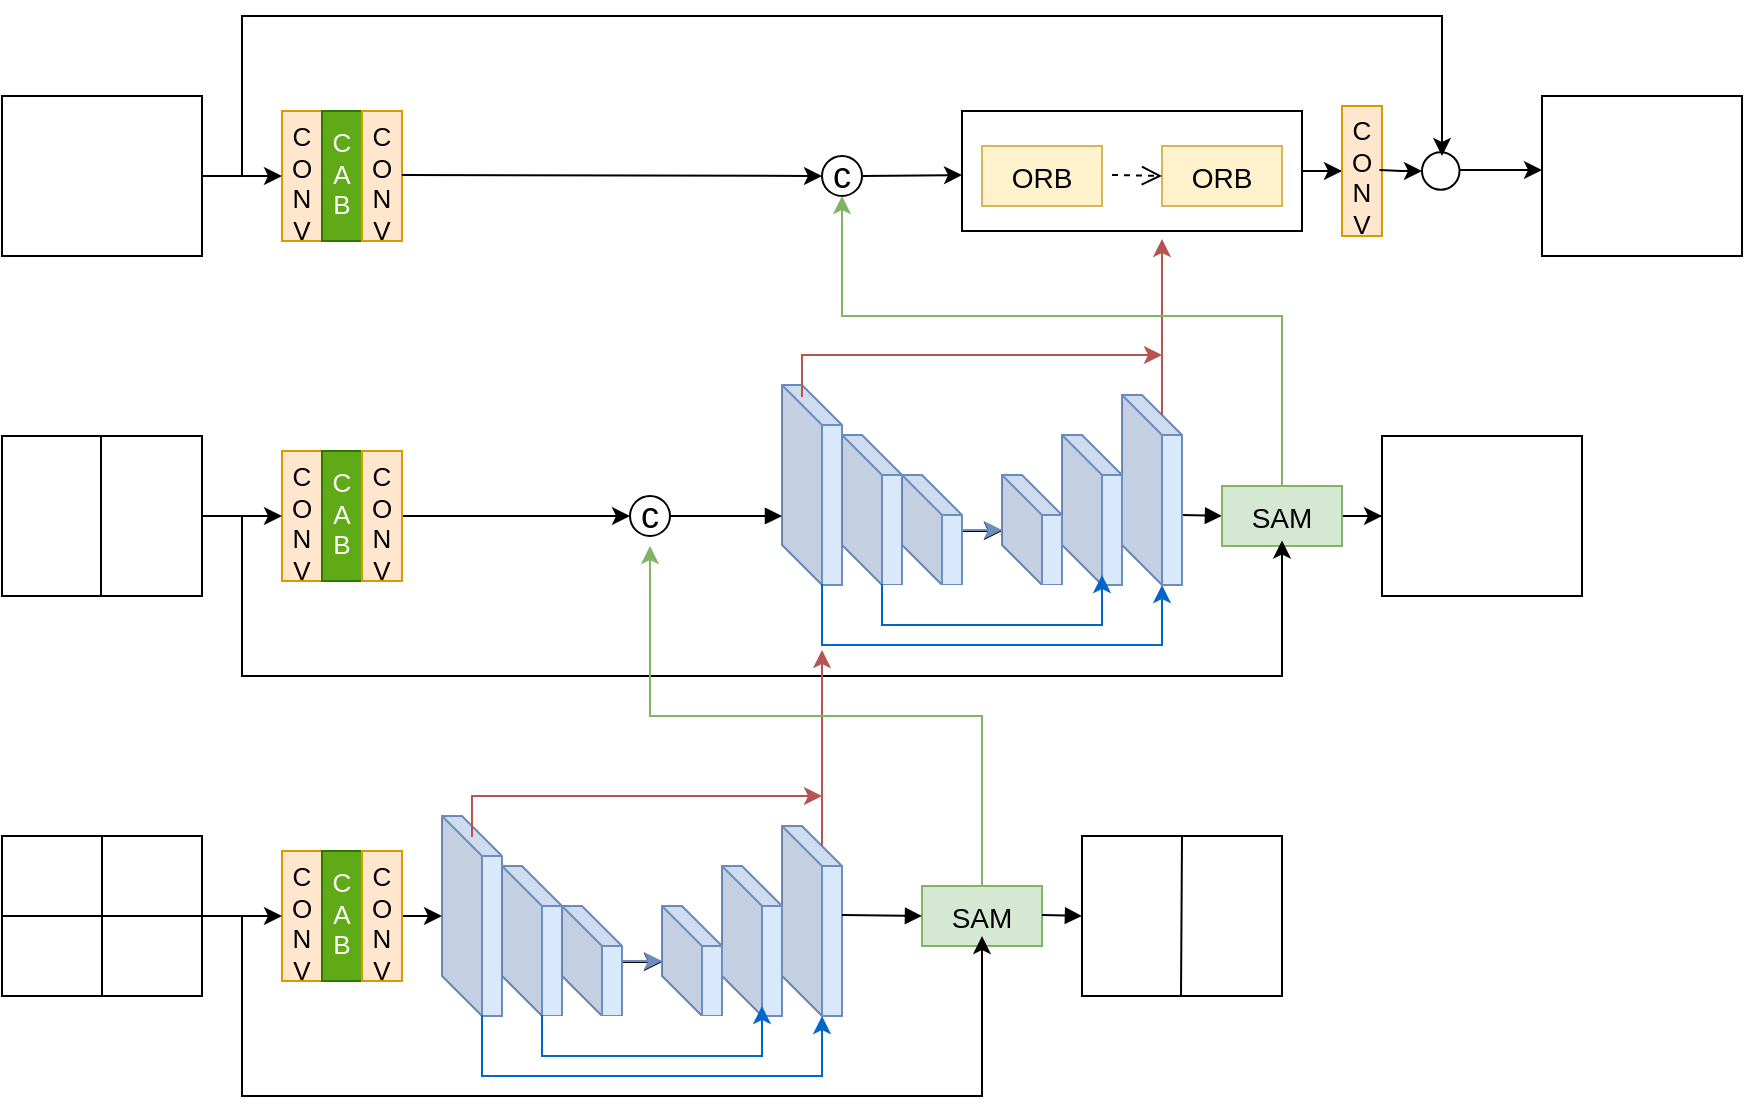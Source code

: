 <mxfile version="16.6.4" type="github">
  <diagram id="V-NycakTMJc-n4oT-As1" name="Page-1">
    <mxGraphModel dx="1718" dy="935" grid="1" gridSize="10" guides="1" tooltips="1" connect="1" arrows="1" fold="1" page="1" pageScale="1" pageWidth="827" pageHeight="1169" math="0" shadow="0">
      <root>
        <mxCell id="0" />
        <mxCell id="1" parent="0" />
        <mxCell id="pVm0WlRurmtJOsec4c7N-6" value="" style="rounded=0;whiteSpace=wrap;html=1;" parent="1" vertex="1">
          <mxGeometry x="90" y="410" width="100" height="80" as="geometry" />
        </mxCell>
        <mxCell id="pVm0WlRurmtJOsec4c7N-7" value="" style="rounded=0;whiteSpace=wrap;html=1;" parent="1" vertex="1">
          <mxGeometry x="90" y="240" width="100" height="80" as="geometry" />
        </mxCell>
        <mxCell id="pVm0WlRurmtJOsec4c7N-8" value="" style="rounded=0;whiteSpace=wrap;html=1;" parent="1" vertex="1">
          <mxGeometry x="90" y="610" width="100" height="80" as="geometry" />
        </mxCell>
        <mxCell id="pVm0WlRurmtJOsec4c7N-9" value="" style="endArrow=none;html=1;rounded=0;entryX=0.5;entryY=0;entryDx=0;entryDy=0;exitX=0.5;exitY=1;exitDx=0;exitDy=0;" parent="1" source="pVm0WlRurmtJOsec4c7N-8" target="pVm0WlRurmtJOsec4c7N-8" edge="1">
          <mxGeometry width="50" height="50" relative="1" as="geometry">
            <mxPoint x="120" y="685" as="sourcePoint" />
            <mxPoint x="170" y="635" as="targetPoint" />
          </mxGeometry>
        </mxCell>
        <mxCell id="pVm0WlRurmtJOsec4c7N-10" value="" style="endArrow=none;html=1;rounded=0;entryX=1;entryY=0.5;entryDx=0;entryDy=0;entryPerimeter=0;exitX=0;exitY=0.5;exitDx=0;exitDy=0;" parent="1" source="pVm0WlRurmtJOsec4c7N-8" target="pVm0WlRurmtJOsec4c7N-8" edge="1">
          <mxGeometry width="50" height="50" relative="1" as="geometry">
            <mxPoint x="115" y="690" as="sourcePoint" />
            <mxPoint x="165" y="640" as="targetPoint" />
          </mxGeometry>
        </mxCell>
        <mxCell id="pVm0WlRurmtJOsec4c7N-12" value="" style="endArrow=none;html=1;rounded=0;entryX=0.5;entryY=0;entryDx=0;entryDy=0;exitX=0.5;exitY=1;exitDx=0;exitDy=0;" parent="1" edge="1">
          <mxGeometry width="50" height="50" relative="1" as="geometry">
            <mxPoint x="139.5" y="490" as="sourcePoint" />
            <mxPoint x="139.5" y="410" as="targetPoint" />
          </mxGeometry>
        </mxCell>
        <mxCell id="pVm0WlRurmtJOsec4c7N-13" value="&lt;font style=&quot;font-size: 13px&quot;&gt;C&lt;br&gt;O&lt;br&gt;N&lt;br&gt;V&lt;br&gt;&lt;/font&gt;" style="rounded=0;whiteSpace=wrap;html=1;direction=east;fillColor=#ffe6cc;strokeColor=#d79b00;labelPosition=center;verticalLabelPosition=middle;align=center;verticalAlign=top;spacing=0;" parent="1" vertex="1">
          <mxGeometry x="230" y="247.5" width="20" height="65" as="geometry" />
        </mxCell>
        <mxCell id="pVm0WlRurmtJOsec4c7N-15" value="&lt;font style=&quot;font-size: 14px&quot;&gt;SAM&lt;/font&gt;" style="rounded=0;whiteSpace=wrap;html=1;fontSize=18;fillColor=#d5e8d4;strokeColor=#82b366;" parent="1" vertex="1">
          <mxGeometry x="550" y="635" width="60" height="30" as="geometry" />
        </mxCell>
        <mxCell id="pVm0WlRurmtJOsec4c7N-16" value="c" style="ellipse;whiteSpace=wrap;html=1;aspect=fixed;fontSize=18;" parent="1" vertex="1">
          <mxGeometry x="404" y="440" width="20" height="20" as="geometry" />
        </mxCell>
        <mxCell id="pVm0WlRurmtJOsec4c7N-17" value="" style="ellipse;whiteSpace=wrap;html=1;aspect=fixed;fontSize=18;" parent="1" vertex="1">
          <mxGeometry x="800" y="268.13" width="18.75" height="18.75" as="geometry" />
        </mxCell>
        <mxCell id="pVm0WlRurmtJOsec4c7N-20" value="" style="shape=cube;whiteSpace=wrap;html=1;boundedLbl=1;backgroundOutline=1;darkOpacity=0.05;darkOpacity2=0.1;fontSize=18;fillColor=#dae8fc;strokeColor=#6c8ebf;" parent="1" vertex="1">
          <mxGeometry x="310" y="600" width="30" height="100" as="geometry" />
        </mxCell>
        <mxCell id="exTdn07_ICYGT6VPbYw_-51" value="" style="edgeStyle=orthogonalEdgeStyle;rounded=0;orthogonalLoop=1;jettySize=auto;html=1;" edge="1" parent="1" source="pVm0WlRurmtJOsec4c7N-21" target="pVm0WlRurmtJOsec4c7N-26">
          <mxGeometry relative="1" as="geometry">
            <Array as="points">
              <mxPoint x="400" y="673" />
              <mxPoint x="400" y="673" />
            </Array>
          </mxGeometry>
        </mxCell>
        <mxCell id="pVm0WlRurmtJOsec4c7N-21" value="" style="shape=cube;whiteSpace=wrap;html=1;boundedLbl=1;backgroundOutline=1;darkOpacity=0.05;darkOpacity2=0.1;fontSize=18;fillColor=#dae8fc;strokeColor=#6c8ebf;" parent="1" vertex="1">
          <mxGeometry x="340" y="625" width="30" height="75" as="geometry" />
        </mxCell>
        <mxCell id="pVm0WlRurmtJOsec4c7N-27" value="" style="edgeStyle=orthogonalEdgeStyle;rounded=0;orthogonalLoop=1;jettySize=auto;html=1;fontSize=18;fillColor=#dae8fc;strokeColor=#6c8ebf;" parent="1" source="pVm0WlRurmtJOsec4c7N-22" target="pVm0WlRurmtJOsec4c7N-26" edge="1">
          <mxGeometry relative="1" as="geometry" />
        </mxCell>
        <mxCell id="pVm0WlRurmtJOsec4c7N-22" value="" style="shape=cube;whiteSpace=wrap;html=1;boundedLbl=1;backgroundOutline=1;darkOpacity=0.05;darkOpacity2=0.1;fontSize=18;fillColor=#dae8fc;strokeColor=#6c8ebf;" parent="1" vertex="1">
          <mxGeometry x="370" y="645" width="30" height="55" as="geometry" />
        </mxCell>
        <mxCell id="pVm0WlRurmtJOsec4c7N-24" value="" style="shape=cube;whiteSpace=wrap;html=1;boundedLbl=1;backgroundOutline=1;darkOpacity=0.05;darkOpacity2=0.1;fontSize=18;fillColor=#dae8fc;strokeColor=#6c8ebf;" parent="1" vertex="1">
          <mxGeometry x="480" y="605" width="30" height="95" as="geometry" />
        </mxCell>
        <mxCell id="pVm0WlRurmtJOsec4c7N-25" value="" style="shape=cube;whiteSpace=wrap;html=1;boundedLbl=1;backgroundOutline=1;darkOpacity=0.05;darkOpacity2=0.1;fontSize=18;fillColor=#dae8fc;strokeColor=#6c8ebf;" parent="1" vertex="1">
          <mxGeometry x="450" y="625" width="30" height="75" as="geometry" />
        </mxCell>
        <mxCell id="pVm0WlRurmtJOsec4c7N-26" value="" style="shape=cube;whiteSpace=wrap;html=1;boundedLbl=1;backgroundOutline=1;darkOpacity=0.05;darkOpacity2=0.1;fontSize=18;fillColor=#dae8fc;strokeColor=#6c8ebf;" parent="1" vertex="1">
          <mxGeometry x="420" y="645" width="30" height="55" as="geometry" />
        </mxCell>
        <mxCell id="pVm0WlRurmtJOsec4c7N-42" value="" style="rounded=0;whiteSpace=wrap;html=1;" parent="1" vertex="1">
          <mxGeometry x="630" y="610" width="100" height="80" as="geometry" />
        </mxCell>
        <mxCell id="pVm0WlRurmtJOsec4c7N-43" value="" style="endArrow=none;html=1;rounded=0;exitX=0.5;exitY=1;exitDx=0;exitDy=0;" parent="1" edge="1">
          <mxGeometry width="50" height="50" relative="1" as="geometry">
            <mxPoint x="679.5" y="690" as="sourcePoint" />
            <mxPoint x="680" y="610" as="targetPoint" />
          </mxGeometry>
        </mxCell>
        <mxCell id="pVm0WlRurmtJOsec4c7N-44" value="" style="rounded=0;whiteSpace=wrap;html=1;" parent="1" vertex="1">
          <mxGeometry x="780" y="410" width="100" height="80" as="geometry" />
        </mxCell>
        <mxCell id="pVm0WlRurmtJOsec4c7N-45" value="" style="rounded=0;whiteSpace=wrap;html=1;" parent="1" vertex="1">
          <mxGeometry x="860" y="240" width="100" height="80" as="geometry" />
        </mxCell>
        <mxCell id="pVm0WlRurmtJOsec4c7N-47" value="&lt;font style=&quot;font-size: 13px&quot;&gt;C&lt;br&gt;A&lt;br&gt;B&lt;br&gt;&lt;/font&gt;" style="rounded=0;whiteSpace=wrap;html=1;direction=east;fillColor=#60a917;strokeColor=#2D7600;labelPosition=center;verticalLabelPosition=middle;align=center;verticalAlign=top;fontColor=#ffffff;spacing=3;" parent="1" vertex="1">
          <mxGeometry x="250" y="247.5" width="20" height="65" as="geometry" />
        </mxCell>
        <mxCell id="pVm0WlRurmtJOsec4c7N-48" value="&lt;font style=&quot;font-size: 13px&quot;&gt;C&lt;br&gt;O&lt;br&gt;N&lt;br&gt;V&lt;br&gt;&lt;/font&gt;" style="rounded=0;whiteSpace=wrap;html=1;direction=east;fillColor=#ffe6cc;strokeColor=#d79b00;labelPosition=center;verticalLabelPosition=middle;align=center;verticalAlign=top;spacing=0;" parent="1" vertex="1">
          <mxGeometry x="270" y="247.5" width="20" height="65" as="geometry" />
        </mxCell>
        <mxCell id="pVm0WlRurmtJOsec4c7N-49" value="&lt;font style=&quot;font-size: 13px;&quot;&gt;C&lt;br style=&quot;font-size: 13px;&quot;&gt;O&lt;br style=&quot;font-size: 13px;&quot;&gt;N&lt;br style=&quot;font-size: 13px;&quot;&gt;V&lt;br style=&quot;font-size: 13px;&quot;&gt;&lt;/font&gt;" style="rounded=0;whiteSpace=wrap;html=1;direction=east;fillColor=#ffe6cc;strokeColor=#d79b00;labelPosition=center;verticalLabelPosition=middle;align=center;verticalAlign=top;fontSize=13;spacing=0;" parent="1" vertex="1">
          <mxGeometry x="230" y="417.5" width="20" height="65" as="geometry" />
        </mxCell>
        <mxCell id="pVm0WlRurmtJOsec4c7N-50" value="&lt;font style=&quot;font-size: 13px;&quot;&gt;C&lt;br style=&quot;font-size: 13px;&quot;&gt;A&lt;br style=&quot;font-size: 13px;&quot;&gt;B&lt;br style=&quot;font-size: 13px;&quot;&gt;&lt;/font&gt;" style="rounded=0;whiteSpace=wrap;html=1;direction=east;fillColor=#60a917;strokeColor=#2D7600;labelPosition=center;verticalLabelPosition=middle;align=center;verticalAlign=top;fontColor=#ffffff;fontSize=13;spacing=3;" parent="1" vertex="1">
          <mxGeometry x="250" y="417.5" width="20" height="65" as="geometry" />
        </mxCell>
        <mxCell id="exTdn07_ICYGT6VPbYw_-47" value="" style="edgeStyle=orthogonalEdgeStyle;rounded=0;orthogonalLoop=1;jettySize=auto;html=1;" edge="1" parent="1" source="pVm0WlRurmtJOsec4c7N-51" target="pVm0WlRurmtJOsec4c7N-16">
          <mxGeometry relative="1" as="geometry" />
        </mxCell>
        <mxCell id="pVm0WlRurmtJOsec4c7N-51" value="&lt;font style=&quot;font-size: 13px;&quot;&gt;C&lt;br style=&quot;font-size: 13px;&quot;&gt;O&lt;br style=&quot;font-size: 13px;&quot;&gt;N&lt;br style=&quot;font-size: 13px;&quot;&gt;V&lt;br style=&quot;font-size: 13px;&quot;&gt;&lt;/font&gt;" style="rounded=0;whiteSpace=wrap;html=1;direction=east;fillColor=#ffe6cc;strokeColor=#d79b00;labelPosition=center;verticalLabelPosition=middle;align=center;verticalAlign=top;fontSize=13;spacing=0;" parent="1" vertex="1">
          <mxGeometry x="270" y="417.5" width="20" height="65" as="geometry" />
        </mxCell>
        <mxCell id="pVm0WlRurmtJOsec4c7N-55" value="&lt;font style=&quot;font-size: 13px;&quot;&gt;C&lt;br style=&quot;font-size: 13px;&quot;&gt;O&lt;br style=&quot;font-size: 13px;&quot;&gt;N&lt;br style=&quot;font-size: 13px;&quot;&gt;V&lt;br style=&quot;font-size: 13px;&quot;&gt;&lt;/font&gt;" style="rounded=0;whiteSpace=wrap;html=1;direction=east;fillColor=#ffe6cc;strokeColor=#d79b00;labelPosition=center;verticalLabelPosition=middle;align=center;verticalAlign=top;fontSize=13;spacing=0;" parent="1" vertex="1">
          <mxGeometry x="230" y="617.5" width="20" height="65" as="geometry" />
        </mxCell>
        <mxCell id="pVm0WlRurmtJOsec4c7N-56" value="&lt;font style=&quot;font-size: 13px;&quot;&gt;C&lt;br style=&quot;font-size: 13px;&quot;&gt;A&lt;br style=&quot;font-size: 13px;&quot;&gt;B&lt;br style=&quot;font-size: 13px;&quot;&gt;&lt;/font&gt;" style="rounded=0;whiteSpace=wrap;html=1;direction=east;fillColor=#60a917;strokeColor=#2D7600;labelPosition=center;verticalLabelPosition=middle;align=center;verticalAlign=top;fontColor=#ffffff;fontSize=13;spacing=3;" parent="1" vertex="1">
          <mxGeometry x="250" y="617.5" width="20" height="65" as="geometry" />
        </mxCell>
        <mxCell id="exTdn07_ICYGT6VPbYw_-1" value="" style="edgeStyle=orthogonalEdgeStyle;rounded=0;orthogonalLoop=1;jettySize=auto;html=1;" edge="1" parent="1" source="pVm0WlRurmtJOsec4c7N-57">
          <mxGeometry relative="1" as="geometry">
            <mxPoint x="310" y="650" as="targetPoint" />
          </mxGeometry>
        </mxCell>
        <mxCell id="pVm0WlRurmtJOsec4c7N-57" value="&lt;font style=&quot;font-size: 13px;&quot;&gt;C&lt;br style=&quot;font-size: 13px;&quot;&gt;O&lt;br style=&quot;font-size: 13px;&quot;&gt;N&lt;br style=&quot;font-size: 13px;&quot;&gt;V&lt;br style=&quot;font-size: 13px;&quot;&gt;&lt;/font&gt;" style="rounded=0;whiteSpace=wrap;html=1;direction=east;fillColor=#ffe6cc;strokeColor=#d79b00;labelPosition=center;verticalLabelPosition=middle;align=center;verticalAlign=top;fontSize=13;spacing=0;" parent="1" vertex="1">
          <mxGeometry x="270" y="617.5" width="20" height="65" as="geometry" />
        </mxCell>
        <mxCell id="pVm0WlRurmtJOsec4c7N-58" value="" style="endArrow=classic;html=1;rounded=0;fontSize=12;exitX=1;exitY=0.5;exitDx=0;exitDy=0;entryX=0;entryY=0.5;entryDx=0;entryDy=0;" parent="1" source="pVm0WlRurmtJOsec4c7N-8" target="pVm0WlRurmtJOsec4c7N-55" edge="1">
          <mxGeometry width="50" height="50" relative="1" as="geometry">
            <mxPoint x="390" y="565" as="sourcePoint" />
            <mxPoint x="440" y="515" as="targetPoint" />
          </mxGeometry>
        </mxCell>
        <mxCell id="pVm0WlRurmtJOsec4c7N-59" value="" style="endArrow=classic;html=1;rounded=0;fontSize=12;entryX=0;entryY=0.5;entryDx=0;entryDy=0;exitX=1;exitY=0.5;exitDx=0;exitDy=0;" parent="1" source="pVm0WlRurmtJOsec4c7N-7" target="pVm0WlRurmtJOsec4c7N-13" edge="1">
          <mxGeometry width="50" height="50" relative="1" as="geometry">
            <mxPoint x="220" y="390" as="sourcePoint" />
            <mxPoint x="270" y="340" as="targetPoint" />
          </mxGeometry>
        </mxCell>
        <mxCell id="pVm0WlRurmtJOsec4c7N-60" value="" style="endArrow=classic;html=1;rounded=0;fontSize=12;entryX=0;entryY=0.5;entryDx=0;entryDy=0;exitX=1;exitY=0.5;exitDx=0;exitDy=0;" parent="1" source="pVm0WlRurmtJOsec4c7N-6" target="pVm0WlRurmtJOsec4c7N-49" edge="1">
          <mxGeometry width="50" height="50" relative="1" as="geometry">
            <mxPoint x="200" y="290" as="sourcePoint" />
            <mxPoint x="240" y="290" as="targetPoint" />
          </mxGeometry>
        </mxCell>
        <mxCell id="exTdn07_ICYGT6VPbYw_-22" value="" style="html=1;verticalAlign=bottom;endArrow=block;rounded=0;" edge="1" parent="1">
          <mxGeometry width="80" relative="1" as="geometry">
            <mxPoint x="510" y="649.5" as="sourcePoint" />
            <mxPoint x="550" y="650" as="targetPoint" />
          </mxGeometry>
        </mxCell>
        <mxCell id="exTdn07_ICYGT6VPbYw_-23" value="" style="html=1;verticalAlign=bottom;endArrow=block;rounded=0;" edge="1" parent="1">
          <mxGeometry width="80" relative="1" as="geometry">
            <mxPoint x="610" y="649.5" as="sourcePoint" />
            <mxPoint x="630" y="650" as="targetPoint" />
          </mxGeometry>
        </mxCell>
        <mxCell id="exTdn07_ICYGT6VPbYw_-25" value="" style="shape=partialRectangle;whiteSpace=wrap;html=1;bottom=0;right=0;fillColor=none;direction=north;" vertex="1" parent="1">
          <mxGeometry x="210" y="650" width="370" height="90" as="geometry" />
        </mxCell>
        <mxCell id="exTdn07_ICYGT6VPbYw_-42" value="" style="html=1;verticalAlign=bottom;endArrow=block;rounded=0;entryX=0;entryY=0.5;entryDx=0;entryDy=0;" edge="1" parent="1" target="exTdn07_ICYGT6VPbYw_-48">
          <mxGeometry width="80" relative="1" as="geometry">
            <mxPoint x="680" y="449.5" as="sourcePoint" />
            <mxPoint x="750" y="450" as="targetPoint" />
          </mxGeometry>
        </mxCell>
        <mxCell id="exTdn07_ICYGT6VPbYw_-80" value="" style="edgeStyle=orthogonalEdgeStyle;rounded=0;orthogonalLoop=1;jettySize=auto;html=1;strokeColor=#000000;" edge="1" parent="1" source="exTdn07_ICYGT6VPbYw_-48" target="pVm0WlRurmtJOsec4c7N-44">
          <mxGeometry relative="1" as="geometry" />
        </mxCell>
        <mxCell id="exTdn07_ICYGT6VPbYw_-48" value="&lt;font style=&quot;font-size: 14px&quot;&gt;SAM&lt;/font&gt;" style="rounded=0;whiteSpace=wrap;html=1;fontSize=18;fillColor=#d5e8d4;strokeColor=#82b366;" vertex="1" parent="1">
          <mxGeometry x="700" y="435" width="60" height="30" as="geometry" />
        </mxCell>
        <mxCell id="exTdn07_ICYGT6VPbYw_-53" value="" style="shape=partialRectangle;whiteSpace=wrap;html=1;bottom=0;right=0;fillColor=none;direction=north;strokeColor=#0066CC;" vertex="1" parent="1">
          <mxGeometry x="330" y="700" width="170" height="30" as="geometry" />
        </mxCell>
        <mxCell id="exTdn07_ICYGT6VPbYw_-54" value="" style="endArrow=classic;html=1;rounded=0;strokeColor=#0066CC;" edge="1" parent="1">
          <mxGeometry relative="1" as="geometry">
            <mxPoint x="500" y="730" as="sourcePoint" />
            <mxPoint x="500" y="700" as="targetPoint" />
          </mxGeometry>
        </mxCell>
        <mxCell id="exTdn07_ICYGT6VPbYw_-57" style="edgeStyle=orthogonalEdgeStyle;rounded=0;orthogonalLoop=1;jettySize=auto;html=1;exitX=0;exitY=0.5;exitDx=0;exitDy=0;" edge="1" parent="1" source="exTdn07_ICYGT6VPbYw_-53" target="exTdn07_ICYGT6VPbYw_-53">
          <mxGeometry relative="1" as="geometry" />
        </mxCell>
        <mxCell id="exTdn07_ICYGT6VPbYw_-60" value="" style="shape=partialRectangle;whiteSpace=wrap;html=1;bottom=0;right=0;direction=north;strokeColor=#0066CC;" vertex="1" parent="1">
          <mxGeometry x="360" y="700" width="110" height="20" as="geometry" />
        </mxCell>
        <mxCell id="exTdn07_ICYGT6VPbYw_-61" value="" style="endArrow=classic;html=1;rounded=0;strokeColor=#0066CC;" edge="1" parent="1">
          <mxGeometry relative="1" as="geometry">
            <mxPoint x="470" y="720" as="sourcePoint" />
            <mxPoint x="470" y="695" as="targetPoint" />
          </mxGeometry>
        </mxCell>
        <mxCell id="exTdn07_ICYGT6VPbYw_-62" value="" style="shape=cube;whiteSpace=wrap;html=1;boundedLbl=1;backgroundOutline=1;darkOpacity=0.05;darkOpacity2=0.1;fontSize=18;fillColor=#dae8fc;strokeColor=#6c8ebf;" vertex="1" parent="1">
          <mxGeometry x="480" y="384.5" width="30" height="100" as="geometry" />
        </mxCell>
        <mxCell id="exTdn07_ICYGT6VPbYw_-63" value="" style="edgeStyle=orthogonalEdgeStyle;rounded=0;orthogonalLoop=1;jettySize=auto;html=1;" edge="1" parent="1" source="exTdn07_ICYGT6VPbYw_-64" target="exTdn07_ICYGT6VPbYw_-69">
          <mxGeometry relative="1" as="geometry">
            <Array as="points">
              <mxPoint x="570" y="457.5" />
              <mxPoint x="570" y="457.5" />
            </Array>
          </mxGeometry>
        </mxCell>
        <mxCell id="exTdn07_ICYGT6VPbYw_-64" value="" style="shape=cube;whiteSpace=wrap;html=1;boundedLbl=1;backgroundOutline=1;darkOpacity=0.05;darkOpacity2=0.1;fontSize=18;fillColor=#dae8fc;strokeColor=#6c8ebf;" vertex="1" parent="1">
          <mxGeometry x="510" y="409.5" width="30" height="75" as="geometry" />
        </mxCell>
        <mxCell id="exTdn07_ICYGT6VPbYw_-65" value="" style="edgeStyle=orthogonalEdgeStyle;rounded=0;orthogonalLoop=1;jettySize=auto;html=1;fontSize=18;fillColor=#dae8fc;strokeColor=#6c8ebf;" edge="1" parent="1" source="exTdn07_ICYGT6VPbYw_-66" target="exTdn07_ICYGT6VPbYw_-69">
          <mxGeometry relative="1" as="geometry" />
        </mxCell>
        <mxCell id="exTdn07_ICYGT6VPbYw_-66" value="" style="shape=cube;whiteSpace=wrap;html=1;boundedLbl=1;backgroundOutline=1;darkOpacity=0.05;darkOpacity2=0.1;fontSize=18;fillColor=#dae8fc;strokeColor=#6c8ebf;" vertex="1" parent="1">
          <mxGeometry x="540" y="429.5" width="30" height="55" as="geometry" />
        </mxCell>
        <mxCell id="exTdn07_ICYGT6VPbYw_-67" value="" style="shape=cube;whiteSpace=wrap;html=1;boundedLbl=1;backgroundOutline=1;darkOpacity=0.05;darkOpacity2=0.1;fontSize=18;fillColor=#dae8fc;strokeColor=#6c8ebf;" vertex="1" parent="1">
          <mxGeometry x="650" y="389.5" width="30" height="95" as="geometry" />
        </mxCell>
        <mxCell id="exTdn07_ICYGT6VPbYw_-68" value="" style="shape=cube;whiteSpace=wrap;html=1;boundedLbl=1;backgroundOutline=1;darkOpacity=0.05;darkOpacity2=0.1;fontSize=18;fillColor=#dae8fc;strokeColor=#6c8ebf;" vertex="1" parent="1">
          <mxGeometry x="620" y="409.5" width="30" height="75" as="geometry" />
        </mxCell>
        <mxCell id="exTdn07_ICYGT6VPbYw_-69" value="" style="shape=cube;whiteSpace=wrap;html=1;boundedLbl=1;backgroundOutline=1;darkOpacity=0.05;darkOpacity2=0.1;fontSize=18;fillColor=#dae8fc;strokeColor=#6c8ebf;" vertex="1" parent="1">
          <mxGeometry x="590" y="429.5" width="30" height="55" as="geometry" />
        </mxCell>
        <mxCell id="exTdn07_ICYGT6VPbYw_-70" value="" style="shape=partialRectangle;whiteSpace=wrap;html=1;bottom=0;right=0;fillColor=none;direction=north;strokeColor=#0066CC;" vertex="1" parent="1">
          <mxGeometry x="500" y="484.5" width="170" height="30" as="geometry" />
        </mxCell>
        <mxCell id="exTdn07_ICYGT6VPbYw_-71" value="" style="endArrow=classic;html=1;rounded=0;strokeColor=#0066CC;" edge="1" parent="1">
          <mxGeometry relative="1" as="geometry">
            <mxPoint x="670" y="514.5" as="sourcePoint" />
            <mxPoint x="670" y="484.5" as="targetPoint" />
          </mxGeometry>
        </mxCell>
        <mxCell id="exTdn07_ICYGT6VPbYw_-72" style="edgeStyle=orthogonalEdgeStyle;rounded=0;orthogonalLoop=1;jettySize=auto;html=1;exitX=0;exitY=0.5;exitDx=0;exitDy=0;" edge="1" parent="1" source="exTdn07_ICYGT6VPbYw_-70" target="exTdn07_ICYGT6VPbYw_-70">
          <mxGeometry relative="1" as="geometry" />
        </mxCell>
        <mxCell id="exTdn07_ICYGT6VPbYw_-73" value="" style="shape=partialRectangle;whiteSpace=wrap;html=1;bottom=0;right=0;direction=north;strokeColor=#0066CC;" vertex="1" parent="1">
          <mxGeometry x="530" y="484.5" width="110" height="20" as="geometry" />
        </mxCell>
        <mxCell id="exTdn07_ICYGT6VPbYw_-74" value="" style="endArrow=classic;html=1;rounded=0;strokeColor=#0066CC;" edge="1" parent="1">
          <mxGeometry relative="1" as="geometry">
            <mxPoint x="640" y="504.5" as="sourcePoint" />
            <mxPoint x="640" y="479.5" as="targetPoint" />
          </mxGeometry>
        </mxCell>
        <mxCell id="exTdn07_ICYGT6VPbYw_-78" value="" style="html=1;verticalAlign=bottom;endArrow=block;rounded=0;exitX=1;exitY=0.5;exitDx=0;exitDy=0;" edge="1" parent="1" source="pVm0WlRurmtJOsec4c7N-16">
          <mxGeometry width="80" relative="1" as="geometry">
            <mxPoint x="430" y="450" as="sourcePoint" />
            <mxPoint x="480" y="450" as="targetPoint" />
          </mxGeometry>
        </mxCell>
        <mxCell id="exTdn07_ICYGT6VPbYw_-81" value="" style="edgeStyle=orthogonalEdgeStyle;rounded=0;orthogonalLoop=1;jettySize=auto;html=1;" edge="1" parent="1">
          <mxGeometry relative="1" as="geometry">
            <mxPoint x="580" y="740" as="sourcePoint" />
            <mxPoint x="580" y="660" as="targetPoint" />
          </mxGeometry>
        </mxCell>
        <mxCell id="exTdn07_ICYGT6VPbYw_-82" value="" style="shape=partialRectangle;whiteSpace=wrap;html=1;bottom=0;right=0;fillColor=none;direction=north;" vertex="1" parent="1">
          <mxGeometry x="210" y="450" width="520" height="80" as="geometry" />
        </mxCell>
        <mxCell id="exTdn07_ICYGT6VPbYw_-83" value="" style="edgeStyle=orthogonalEdgeStyle;rounded=0;orthogonalLoop=1;jettySize=auto;html=1;" edge="1" parent="1">
          <mxGeometry relative="1" as="geometry">
            <mxPoint x="730" y="530" as="sourcePoint" />
            <mxPoint x="730" y="462.25" as="targetPoint" />
          </mxGeometry>
        </mxCell>
        <mxCell id="exTdn07_ICYGT6VPbYw_-84" value="" style="edgeStyle=orthogonalEdgeStyle;rounded=0;orthogonalLoop=1;jettySize=auto;html=1;exitX=0;exitY=0;exitDx=20;exitDy=10;exitPerimeter=0;fillColor=#f8cecc;gradientColor=#ea6b66;strokeColor=#B85450;" edge="1" parent="1" source="pVm0WlRurmtJOsec4c7N-24">
          <mxGeometry relative="1" as="geometry">
            <mxPoint x="500" y="584.75" as="sourcePoint" />
            <mxPoint x="500" y="517" as="targetPoint" />
          </mxGeometry>
        </mxCell>
        <mxCell id="exTdn07_ICYGT6VPbYw_-91" style="edgeStyle=orthogonalEdgeStyle;rounded=0;orthogonalLoop=1;jettySize=auto;html=1;exitX=1;exitY=0;exitDx=0;exitDy=0;strokeColor=#b85450;fillColor=#f8cecc;gradientColor=#ea6b66;" edge="1" parent="1" source="exTdn07_ICYGT6VPbYw_-87">
          <mxGeometry relative="1" as="geometry">
            <mxPoint x="500" y="590" as="targetPoint" />
          </mxGeometry>
        </mxCell>
        <mxCell id="exTdn07_ICYGT6VPbYw_-87" value="" style="shape=partialRectangle;whiteSpace=wrap;html=1;bottom=0;right=0;fillColor=none;strokeColor=#B85450;" vertex="1" parent="1">
          <mxGeometry x="325" y="590" width="155" height="20" as="geometry" />
        </mxCell>
        <mxCell id="exTdn07_ICYGT6VPbYw_-92" value="" style="edgeStyle=elbowEdgeStyle;elbow=vertical;endArrow=classic;html=1;rounded=0;strokeColor=#82b366;fillColor=#d5e8d4;gradientColor=#97d077;exitX=0.5;exitY=0;exitDx=0;exitDy=0;" edge="1" parent="1" source="pVm0WlRurmtJOsec4c7N-15">
          <mxGeometry width="50" height="50" relative="1" as="geometry">
            <mxPoint x="580" y="650" as="sourcePoint" />
            <mxPoint x="414" y="465" as="targetPoint" />
          </mxGeometry>
        </mxCell>
        <mxCell id="exTdn07_ICYGT6VPbYw_-93" value="c" style="ellipse;whiteSpace=wrap;html=1;aspect=fixed;fontSize=18;" vertex="1" parent="1">
          <mxGeometry x="500" y="270" width="20" height="20" as="geometry" />
        </mxCell>
        <mxCell id="exTdn07_ICYGT6VPbYw_-112" value="" style="edgeStyle=orthogonalEdgeStyle;rounded=0;orthogonalLoop=1;jettySize=auto;html=1;strokeColor=#000000;" edge="1" parent="1" source="exTdn07_ICYGT6VPbYw_-100" target="exTdn07_ICYGT6VPbYw_-111">
          <mxGeometry relative="1" as="geometry" />
        </mxCell>
        <mxCell id="exTdn07_ICYGT6VPbYw_-100" value="" style="rounded=0;whiteSpace=wrap;html=1;" vertex="1" parent="1">
          <mxGeometry x="570" y="247.5" width="170" height="60" as="geometry" />
        </mxCell>
        <mxCell id="exTdn07_ICYGT6VPbYw_-94" value="" style="endArrow=classic;html=1;rounded=0;fontSize=12;entryX=0;entryY=0.5;entryDx=0;entryDy=0;exitX=1;exitY=0.5;exitDx=0;exitDy=0;" edge="1" parent="1" target="exTdn07_ICYGT6VPbYw_-93">
          <mxGeometry width="50" height="50" relative="1" as="geometry">
            <mxPoint x="290" y="279.5" as="sourcePoint" />
            <mxPoint x="330" y="279.5" as="targetPoint" />
          </mxGeometry>
        </mxCell>
        <mxCell id="exTdn07_ICYGT6VPbYw_-95" value="&lt;font style=&quot;font-size: 14px&quot;&gt;ORB&lt;/font&gt;" style="rounded=0;whiteSpace=wrap;html=1;fontSize=18;fillColor=#fff2cc;strokeColor=#d6b656;" vertex="1" parent="1">
          <mxGeometry x="670" y="265" width="60" height="30" as="geometry" />
        </mxCell>
        <mxCell id="exTdn07_ICYGT6VPbYw_-96" value="" style="html=1;verticalAlign=bottom;endArrow=open;dashed=1;endSize=8;rounded=0;strokeColor=#000000;" edge="1" parent="1">
          <mxGeometry relative="1" as="geometry">
            <mxPoint x="645" y="279.5" as="sourcePoint" />
            <mxPoint x="670" y="280" as="targetPoint" />
          </mxGeometry>
        </mxCell>
        <mxCell id="exTdn07_ICYGT6VPbYw_-102" value="&lt;font style=&quot;font-size: 14px&quot;&gt;ORB&lt;/font&gt;" style="rounded=0;whiteSpace=wrap;html=1;fontSize=18;fillColor=#fff2cc;strokeColor=#d6b656;" vertex="1" parent="1">
          <mxGeometry x="580" y="265" width="60" height="30" as="geometry" />
        </mxCell>
        <mxCell id="exTdn07_ICYGT6VPbYw_-104" value="" style="endArrow=classic;html=1;rounded=0;fontSize=12;entryX=0;entryY=0.5;entryDx=0;entryDy=0;exitX=1;exitY=0.5;exitDx=0;exitDy=0;" edge="1" parent="1" source="exTdn07_ICYGT6VPbYw_-93">
          <mxGeometry width="50" height="50" relative="1" as="geometry">
            <mxPoint x="530" y="279.5" as="sourcePoint" />
            <mxPoint x="570" y="279.5" as="targetPoint" />
          </mxGeometry>
        </mxCell>
        <mxCell id="exTdn07_ICYGT6VPbYw_-107" style="edgeStyle=orthogonalEdgeStyle;rounded=0;orthogonalLoop=1;jettySize=auto;html=1;exitX=1;exitY=0;exitDx=0;exitDy=0;strokeColor=#B85450;" edge="1" parent="1" source="exTdn07_ICYGT6VPbYw_-105">
          <mxGeometry relative="1" as="geometry">
            <mxPoint x="670" y="370" as="targetPoint" />
          </mxGeometry>
        </mxCell>
        <mxCell id="exTdn07_ICYGT6VPbYw_-105" value="" style="shape=partialRectangle;whiteSpace=wrap;html=1;bottom=0;right=0;fillColor=none;strokeColor=#B85450;" vertex="1" parent="1">
          <mxGeometry x="490" y="369.5" width="150" height="20.5" as="geometry" />
        </mxCell>
        <mxCell id="exTdn07_ICYGT6VPbYw_-106" value="" style="edgeStyle=orthogonalEdgeStyle;rounded=0;orthogonalLoop=1;jettySize=auto;html=1;fillColor=#f8cecc;gradientColor=#ea6b66;strokeColor=#B85450;exitX=0;exitY=0;exitDx=20;exitDy=10;exitPerimeter=0;" edge="1" parent="1" source="exTdn07_ICYGT6VPbYw_-67">
          <mxGeometry relative="1" as="geometry">
            <mxPoint x="670" y="390" as="sourcePoint" />
            <mxPoint x="670" y="311.5" as="targetPoint" />
          </mxGeometry>
        </mxCell>
        <mxCell id="exTdn07_ICYGT6VPbYw_-110" value="" style="edgeStyle=elbowEdgeStyle;elbow=vertical;endArrow=classic;html=1;rounded=0;strokeColor=#82b366;fillColor=#d5e8d4;gradientColor=#97d077;exitX=0.5;exitY=0;exitDx=0;exitDy=0;" edge="1" parent="1" source="exTdn07_ICYGT6VPbYw_-48">
          <mxGeometry width="50" height="50" relative="1" as="geometry">
            <mxPoint x="676" y="460" as="sourcePoint" />
            <mxPoint x="510" y="290" as="targetPoint" />
            <Array as="points">
              <mxPoint x="620" y="350" />
            </Array>
          </mxGeometry>
        </mxCell>
        <mxCell id="exTdn07_ICYGT6VPbYw_-111" value="&lt;font style=&quot;font-size: 13px&quot;&gt;C&lt;br&gt;O&lt;br&gt;N&lt;br&gt;V&lt;br&gt;&lt;/font&gt;" style="rounded=0;whiteSpace=wrap;html=1;direction=east;fillColor=#ffe6cc;strokeColor=#d79b00;labelPosition=center;verticalLabelPosition=middle;align=center;verticalAlign=top;spacing=0;" vertex="1" parent="1">
          <mxGeometry x="760" y="245" width="20" height="65" as="geometry" />
        </mxCell>
        <mxCell id="exTdn07_ICYGT6VPbYw_-120" value="" style="endArrow=classic;html=1;rounded=0;fontSize=12;exitX=1;exitY=0.5;exitDx=0;exitDy=0;" edge="1" parent="1">
          <mxGeometry width="50" height="50" relative="1" as="geometry">
            <mxPoint x="778.75" y="277" as="sourcePoint" />
            <mxPoint x="800" y="277.5" as="targetPoint" />
            <Array as="points">
              <mxPoint x="790" y="277.5" />
            </Array>
          </mxGeometry>
        </mxCell>
        <mxCell id="exTdn07_ICYGT6VPbYw_-124" value="" style="endArrow=classic;html=1;rounded=0;fontSize=12;exitX=1;exitY=0.5;exitDx=0;exitDy=0;" edge="1" parent="1">
          <mxGeometry width="50" height="50" relative="1" as="geometry">
            <mxPoint x="818.75" y="277" as="sourcePoint" />
            <mxPoint x="860" y="277" as="targetPoint" />
          </mxGeometry>
        </mxCell>
        <mxCell id="exTdn07_ICYGT6VPbYw_-127" value="" style="shape=partialRectangle;whiteSpace=wrap;html=1;bottom=0;right=0;fillColor=none;strokeColor=#000000;" vertex="1" parent="1">
          <mxGeometry x="210" y="200" width="600" height="80" as="geometry" />
        </mxCell>
        <mxCell id="exTdn07_ICYGT6VPbYw_-130" value="" style="endArrow=classic;html=1;rounded=0;strokeColor=#000000;" edge="1" parent="1">
          <mxGeometry width="50" height="50" relative="1" as="geometry">
            <mxPoint x="810" y="200" as="sourcePoint" />
            <mxPoint x="810" y="270" as="targetPoint" />
          </mxGeometry>
        </mxCell>
      </root>
    </mxGraphModel>
  </diagram>
</mxfile>
